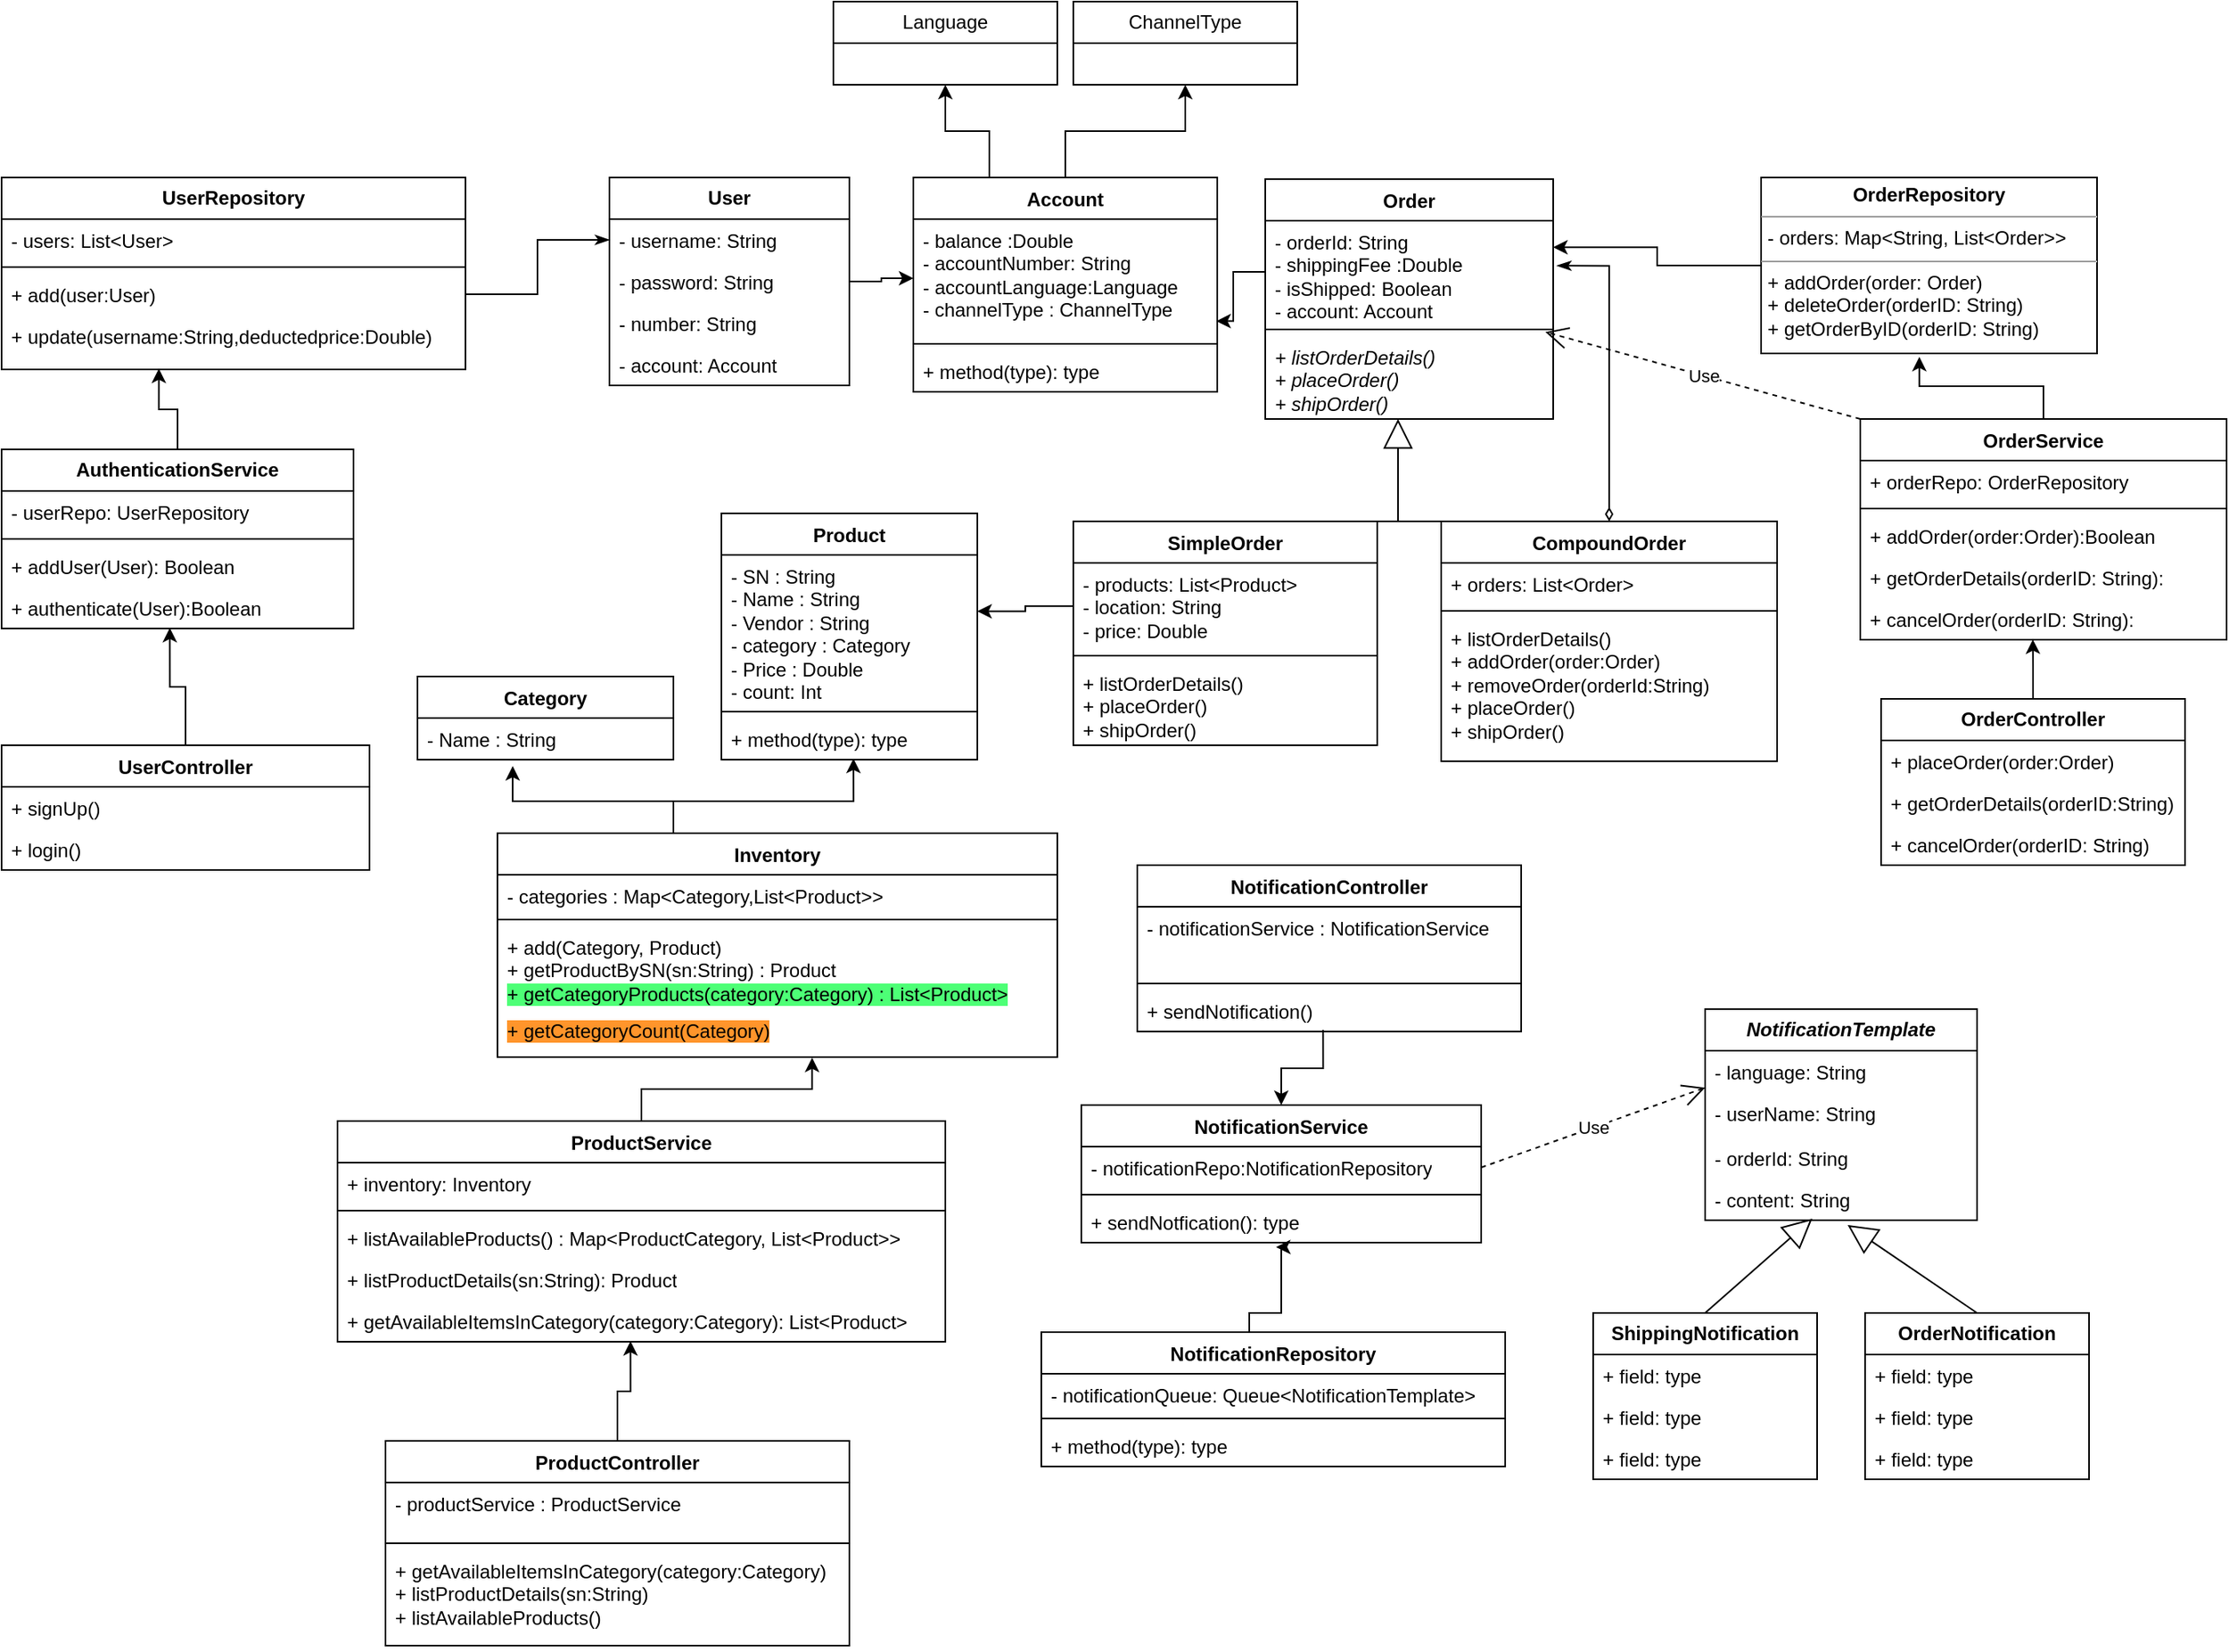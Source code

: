 <mxfile version="22.1.16" type="device">
  <diagram name="Page-1" id="ezWB19gvRVHxyUMwyJo4">
    <mxGraphModel dx="1556" dy="1724" grid="1" gridSize="10" guides="1" tooltips="1" connect="1" arrows="1" fold="1" page="1" pageScale="1" pageWidth="827" pageHeight="1169" background="none" math="0" shadow="0">
      <root>
        <mxCell id="0" />
        <mxCell id="1" parent="0" />
        <mxCell id="jAd_0k3JoRh1aV_-WotN-58" style="edgeStyle=orthogonalEdgeStyle;rounded=0;orthogonalLoop=1;jettySize=auto;html=1;entryX=0.372;entryY=1.154;entryDx=0;entryDy=0;entryPerimeter=0;" parent="1" source="sSTxeFwzz6aE_10y11AU-1" target="sSTxeFwzz6aE_10y11AU-6" edge="1">
          <mxGeometry relative="1" as="geometry">
            <mxPoint x="10" y="330" as="targetPoint" />
            <Array as="points">
              <mxPoint x="110" y="420" />
              <mxPoint x="10" y="420" />
            </Array>
          </mxGeometry>
        </mxCell>
        <mxCell id="sSTxeFwzz6aE_10y11AU-1" value="Inventory" style="swimlane;fontStyle=1;align=center;verticalAlign=top;childLayout=stackLayout;horizontal=1;startSize=26;horizontalStack=0;resizeParent=1;resizeParentMax=0;resizeLast=0;collapsible=1;marginBottom=0;whiteSpace=wrap;html=1;" parent="1" vertex="1">
          <mxGeometry y="440" width="350" height="140" as="geometry" />
        </mxCell>
        <mxCell id="sSTxeFwzz6aE_10y11AU-2" value="- categories : Map&amp;lt;Category,List&amp;lt;Product&amp;gt;&amp;gt;" style="text;strokeColor=none;fillColor=none;align=left;verticalAlign=top;spacingLeft=4;spacingRight=4;overflow=hidden;rotatable=0;points=[[0,0.5],[1,0.5]];portConstraint=eastwest;whiteSpace=wrap;html=1;" parent="sSTxeFwzz6aE_10y11AU-1" vertex="1">
          <mxGeometry y="26" width="350" height="24" as="geometry" />
        </mxCell>
        <mxCell id="sSTxeFwzz6aE_10y11AU-3" value="" style="line;strokeWidth=1;fillColor=none;align=left;verticalAlign=middle;spacingTop=-1;spacingLeft=3;spacingRight=3;rotatable=0;labelPosition=right;points=[];portConstraint=eastwest;strokeColor=inherit;" parent="sSTxeFwzz6aE_10y11AU-1" vertex="1">
          <mxGeometry y="50" width="350" height="8" as="geometry" />
        </mxCell>
        <mxCell id="XPgr3p0GNO_WvnNz8szD-36" value="+ add(Category, Product)&lt;br&gt;+ getProductBySN(sn:String) : Product&lt;br&gt;&lt;span style=&quot;background-color: rgb(77, 255, 118);&quot;&gt;+ getCategoryProducts(category:Category) : List&amp;lt;Product&amp;gt;&lt;/span&gt;" style="text;strokeColor=none;fillColor=none;align=left;verticalAlign=top;spacingLeft=4;spacingRight=4;overflow=hidden;rotatable=0;points=[[0,0.5],[1,0.5]];portConstraint=eastwest;whiteSpace=wrap;html=1;" parent="sSTxeFwzz6aE_10y11AU-1" vertex="1">
          <mxGeometry y="58" width="350" height="52" as="geometry" />
        </mxCell>
        <mxCell id="uDgZ4zNsF0MYCXIghiHv-1" value="&lt;span style=&quot;background-color: rgb(255, 149, 43);&quot;&gt;+ getCategoryCount(Category)&lt;/span&gt;" style="text;strokeColor=none;fillColor=none;align=left;verticalAlign=top;spacingLeft=4;spacingRight=4;overflow=hidden;rotatable=0;points=[[0,0.5],[1,0.5]];portConstraint=eastwest;whiteSpace=wrap;html=1;" parent="sSTxeFwzz6aE_10y11AU-1" vertex="1">
          <mxGeometry y="110" width="350" height="30" as="geometry" />
        </mxCell>
        <mxCell id="sSTxeFwzz6aE_10y11AU-9" value="Product" style="swimlane;fontStyle=1;align=center;verticalAlign=top;childLayout=stackLayout;horizontal=1;startSize=26;horizontalStack=0;resizeParent=1;resizeParentMax=0;resizeLast=0;collapsible=1;marginBottom=0;whiteSpace=wrap;html=1;" parent="1" vertex="1">
          <mxGeometry x="140" y="240" width="160" height="154" as="geometry" />
        </mxCell>
        <mxCell id="sSTxeFwzz6aE_10y11AU-10" value="- SN : String&lt;br&gt;- Name : String&lt;br&gt;- Vendor : String&lt;br&gt;- category : Category&lt;br&gt;- Price : Double&lt;br&gt;- count: Int" style="text;strokeColor=none;fillColor=none;align=left;verticalAlign=top;spacingLeft=4;spacingRight=4;overflow=hidden;rotatable=0;points=[[0,0.5],[1,0.5]];portConstraint=eastwest;whiteSpace=wrap;html=1;" parent="sSTxeFwzz6aE_10y11AU-9" vertex="1">
          <mxGeometry y="26" width="160" height="94" as="geometry" />
        </mxCell>
        <mxCell id="sSTxeFwzz6aE_10y11AU-11" value="" style="line;strokeWidth=1;fillColor=none;align=left;verticalAlign=middle;spacingTop=-1;spacingLeft=3;spacingRight=3;rotatable=0;labelPosition=right;points=[];portConstraint=eastwest;strokeColor=inherit;" parent="sSTxeFwzz6aE_10y11AU-9" vertex="1">
          <mxGeometry y="120" width="160" height="8" as="geometry" />
        </mxCell>
        <mxCell id="sSTxeFwzz6aE_10y11AU-12" value="+ method(type): type" style="text;strokeColor=none;fillColor=none;align=left;verticalAlign=top;spacingLeft=4;spacingRight=4;overflow=hidden;rotatable=0;points=[[0,0.5],[1,0.5]];portConstraint=eastwest;whiteSpace=wrap;html=1;" parent="sSTxeFwzz6aE_10y11AU-9" vertex="1">
          <mxGeometry y="128" width="160" height="26" as="geometry" />
        </mxCell>
        <mxCell id="jAd_0k3JoRh1aV_-WotN-1" value="&lt;b&gt;User&lt;/b&gt;" style="swimlane;fontStyle=0;childLayout=stackLayout;horizontal=1;startSize=26;fillColor=none;horizontalStack=0;resizeParent=1;resizeParentMax=0;resizeLast=0;collapsible=1;marginBottom=0;whiteSpace=wrap;html=1;" parent="1" vertex="1">
          <mxGeometry x="70" y="30" width="150" height="130" as="geometry" />
        </mxCell>
        <mxCell id="jAd_0k3JoRh1aV_-WotN-2" value="- username: String" style="text;strokeColor=none;fillColor=none;align=left;verticalAlign=top;spacingLeft=4;spacingRight=4;overflow=hidden;rotatable=0;points=[[0,0.5],[1,0.5]];portConstraint=eastwest;whiteSpace=wrap;html=1;" parent="jAd_0k3JoRh1aV_-WotN-1" vertex="1">
          <mxGeometry y="26" width="150" height="26" as="geometry" />
        </mxCell>
        <mxCell id="jAd_0k3JoRh1aV_-WotN-3" value="- password: String" style="text;strokeColor=none;fillColor=none;align=left;verticalAlign=top;spacingLeft=4;spacingRight=4;overflow=hidden;rotatable=0;points=[[0,0.5],[1,0.5]];portConstraint=eastwest;whiteSpace=wrap;html=1;" parent="jAd_0k3JoRh1aV_-WotN-1" vertex="1">
          <mxGeometry y="52" width="150" height="26" as="geometry" />
        </mxCell>
        <mxCell id="jAd_0k3JoRh1aV_-WotN-4" value="- number: String" style="text;strokeColor=none;fillColor=none;align=left;verticalAlign=top;spacingLeft=4;spacingRight=4;overflow=hidden;rotatable=0;points=[[0,0.5],[1,0.5]];portConstraint=eastwest;whiteSpace=wrap;html=1;" parent="jAd_0k3JoRh1aV_-WotN-1" vertex="1">
          <mxGeometry y="78" width="150" height="26" as="geometry" />
        </mxCell>
        <mxCell id="jAd_0k3JoRh1aV_-WotN-47" value="- account: Account" style="text;strokeColor=none;fillColor=none;align=left;verticalAlign=top;spacingLeft=4;spacingRight=4;overflow=hidden;rotatable=0;points=[[0,0.5],[1,0.5]];portConstraint=eastwest;whiteSpace=wrap;html=1;" parent="jAd_0k3JoRh1aV_-WotN-1" vertex="1">
          <mxGeometry y="104" width="150" height="26" as="geometry" />
        </mxCell>
        <mxCell id="H5YXKVOn2lbgcyIjDE7c-7" style="edgeStyle=orthogonalEdgeStyle;rounded=0;orthogonalLoop=1;jettySize=auto;html=1;exitX=0.5;exitY=0;exitDx=0;exitDy=0;entryX=0.5;entryY=1;entryDx=0;entryDy=0;" parent="1" source="jAd_0k3JoRh1aV_-WotN-6" target="H5YXKVOn2lbgcyIjDE7c-2" edge="1">
          <mxGeometry relative="1" as="geometry" />
        </mxCell>
        <mxCell id="H5YXKVOn2lbgcyIjDE7c-14" style="edgeStyle=orthogonalEdgeStyle;rounded=0;orthogonalLoop=1;jettySize=auto;html=1;exitX=0.25;exitY=0;exitDx=0;exitDy=0;entryX=0.5;entryY=1;entryDx=0;entryDy=0;" parent="1" source="jAd_0k3JoRh1aV_-WotN-6" target="H5YXKVOn2lbgcyIjDE7c-13" edge="1">
          <mxGeometry relative="1" as="geometry" />
        </mxCell>
        <mxCell id="jAd_0k3JoRh1aV_-WotN-6" value="Account" style="swimlane;fontStyle=1;align=center;verticalAlign=top;childLayout=stackLayout;horizontal=1;startSize=26;horizontalStack=0;resizeParent=1;resizeParentMax=0;resizeLast=0;collapsible=1;marginBottom=0;whiteSpace=wrap;html=1;" parent="1" vertex="1">
          <mxGeometry x="260" y="30" width="190" height="134" as="geometry" />
        </mxCell>
        <mxCell id="jAd_0k3JoRh1aV_-WotN-7" value="- balance :Double&lt;br&gt;- accountNumber: String&lt;br&gt;- accountLanguage:Language&lt;br&gt;- channelType : ChannelType" style="text;strokeColor=none;fillColor=none;align=left;verticalAlign=top;spacingLeft=4;spacingRight=4;overflow=hidden;rotatable=0;points=[[0,0.5],[1,0.5]];portConstraint=eastwest;whiteSpace=wrap;html=1;" parent="jAd_0k3JoRh1aV_-WotN-6" vertex="1">
          <mxGeometry y="26" width="190" height="74" as="geometry" />
        </mxCell>
        <mxCell id="jAd_0k3JoRh1aV_-WotN-8" value="" style="line;strokeWidth=1;fillColor=none;align=left;verticalAlign=middle;spacingTop=-1;spacingLeft=3;spacingRight=3;rotatable=0;labelPosition=right;points=[];portConstraint=eastwest;strokeColor=inherit;" parent="jAd_0k3JoRh1aV_-WotN-6" vertex="1">
          <mxGeometry y="100" width="190" height="8" as="geometry" />
        </mxCell>
        <mxCell id="jAd_0k3JoRh1aV_-WotN-9" value="+ method(type): type" style="text;strokeColor=none;fillColor=none;align=left;verticalAlign=top;spacingLeft=4;spacingRight=4;overflow=hidden;rotatable=0;points=[[0,0.5],[1,0.5]];portConstraint=eastwest;whiteSpace=wrap;html=1;" parent="jAd_0k3JoRh1aV_-WotN-6" vertex="1">
          <mxGeometry y="108" width="190" height="26" as="geometry" />
        </mxCell>
        <mxCell id="jAd_0k3JoRh1aV_-WotN-15" value="Order" style="swimlane;fontStyle=1;align=center;verticalAlign=top;childLayout=stackLayout;horizontal=1;startSize=26;horizontalStack=0;resizeParent=1;resizeParentMax=0;resizeLast=0;collapsible=1;marginBottom=0;whiteSpace=wrap;html=1;" parent="1" vertex="1">
          <mxGeometry x="480" y="31" width="180" height="150" as="geometry" />
        </mxCell>
        <mxCell id="jAd_0k3JoRh1aV_-WotN-16" value="- orderId: String&lt;br&gt;- shippingFee :Double&lt;br&gt;- isShipped: Boolean&lt;br&gt;- account: Account" style="text;strokeColor=none;fillColor=none;align=left;verticalAlign=top;spacingLeft=4;spacingRight=4;overflow=hidden;rotatable=0;points=[[0,0.5],[1,0.5]];portConstraint=eastwest;whiteSpace=wrap;html=1;" parent="jAd_0k3JoRh1aV_-WotN-15" vertex="1">
          <mxGeometry y="26" width="180" height="64" as="geometry" />
        </mxCell>
        <mxCell id="jAd_0k3JoRh1aV_-WotN-17" value="" style="line;strokeWidth=1;fillColor=none;align=left;verticalAlign=middle;spacingTop=-1;spacingLeft=3;spacingRight=3;rotatable=0;labelPosition=right;points=[];portConstraint=eastwest;strokeColor=inherit;" parent="jAd_0k3JoRh1aV_-WotN-15" vertex="1">
          <mxGeometry y="90" width="180" height="8" as="geometry" />
        </mxCell>
        <mxCell id="jAd_0k3JoRh1aV_-WotN-18" value="&lt;i&gt;+ listOrderDetails()&lt;br&gt;+ placeOrder()&lt;br&gt;+ shipOrder()&lt;br&gt;&lt;br&gt;&lt;/i&gt;" style="text;strokeColor=none;fillColor=none;align=left;verticalAlign=top;spacingLeft=4;spacingRight=4;overflow=hidden;rotatable=0;points=[[0,0.5],[1,0.5]];portConstraint=eastwest;whiteSpace=wrap;html=1;" parent="jAd_0k3JoRh1aV_-WotN-15" vertex="1">
          <mxGeometry y="98" width="180" height="52" as="geometry" />
        </mxCell>
        <mxCell id="jAd_0k3JoRh1aV_-WotN-37" style="edgeStyle=orthogonalEdgeStyle;rounded=0;orthogonalLoop=1;jettySize=auto;html=1;endArrow=none;endFill=0;" parent="1" source="jAd_0k3JoRh1aV_-WotN-23" edge="1">
          <mxGeometry relative="1" as="geometry">
            <mxPoint x="560" y="245" as="targetPoint" />
            <Array as="points">
              <mxPoint x="650" y="245" />
              <mxPoint x="650" y="245" />
            </Array>
          </mxGeometry>
        </mxCell>
        <mxCell id="jAd_0k3JoRh1aV_-WotN-23" value="CompoundOrder" style="swimlane;fontStyle=1;align=center;verticalAlign=top;childLayout=stackLayout;horizontal=1;startSize=26;horizontalStack=0;resizeParent=1;resizeParentMax=0;resizeLast=0;collapsible=1;marginBottom=0;whiteSpace=wrap;html=1;" parent="1" vertex="1">
          <mxGeometry x="590" y="245" width="210" height="150" as="geometry" />
        </mxCell>
        <mxCell id="jAd_0k3JoRh1aV_-WotN-24" value="+ orders: List&amp;lt;Order&amp;gt;" style="text;strokeColor=none;fillColor=none;align=left;verticalAlign=top;spacingLeft=4;spacingRight=4;overflow=hidden;rotatable=0;points=[[0,0.5],[1,0.5]];portConstraint=eastwest;whiteSpace=wrap;html=1;" parent="jAd_0k3JoRh1aV_-WotN-23" vertex="1">
          <mxGeometry y="26" width="210" height="26" as="geometry" />
        </mxCell>
        <mxCell id="jAd_0k3JoRh1aV_-WotN-25" value="" style="line;strokeWidth=1;fillColor=none;align=left;verticalAlign=middle;spacingTop=-1;spacingLeft=3;spacingRight=3;rotatable=0;labelPosition=right;points=[];portConstraint=eastwest;strokeColor=inherit;" parent="jAd_0k3JoRh1aV_-WotN-23" vertex="1">
          <mxGeometry y="52" width="210" height="8" as="geometry" />
        </mxCell>
        <mxCell id="jAd_0k3JoRh1aV_-WotN-26" value="+ listOrderDetails()&lt;br&gt;+ addOrder(order:Order)&lt;br&gt;+ removeOrder(orderId:String)&lt;br style=&quot;border-color: var(--border-color);&quot;&gt;+ placeOrder()&lt;br style=&quot;border-color: var(--border-color);&quot;&gt;+ shipOrder()" style="text;strokeColor=none;fillColor=none;align=left;verticalAlign=top;spacingLeft=4;spacingRight=4;overflow=hidden;rotatable=0;points=[[0,0.5],[1,0.5]];portConstraint=eastwest;whiteSpace=wrap;html=1;" parent="jAd_0k3JoRh1aV_-WotN-23" vertex="1">
          <mxGeometry y="60" width="210" height="90" as="geometry" />
        </mxCell>
        <mxCell id="jAd_0k3JoRh1aV_-WotN-31" value="" style="endArrow=block;endSize=16;endFill=0;html=1;rounded=0;exitX=0.5;exitY=0;exitDx=0;exitDy=0;" parent="1" source="jAd_0k3JoRh1aV_-WotN-39" edge="1">
          <mxGeometry x="0.54" y="-5" width="160" relative="1" as="geometry">
            <mxPoint x="442.64" y="325.6" as="sourcePoint" />
            <mxPoint x="563" y="181" as="targetPoint" />
            <Array as="points">
              <mxPoint x="563" y="245" />
            </Array>
            <mxPoint as="offset" />
          </mxGeometry>
        </mxCell>
        <mxCell id="jAd_0k3JoRh1aV_-WotN-38" style="edgeStyle=orthogonalEdgeStyle;rounded=0;orthogonalLoop=1;jettySize=auto;html=1;entryX=1.013;entryY=0.44;entryDx=0;entryDy=0;entryPerimeter=0;startArrow=diamondThin;startFill=0;targetPerimeterSpacing=5;endArrow=classicThin;endFill=1;" parent="1" source="jAd_0k3JoRh1aV_-WotN-23" target="jAd_0k3JoRh1aV_-WotN-16" edge="1">
          <mxGeometry relative="1" as="geometry" />
        </mxCell>
        <mxCell id="jAd_0k3JoRh1aV_-WotN-39" value="SimpleOrder" style="swimlane;fontStyle=1;align=center;verticalAlign=top;childLayout=stackLayout;horizontal=1;startSize=26;horizontalStack=0;resizeParent=1;resizeParentMax=0;resizeLast=0;collapsible=1;marginBottom=0;whiteSpace=wrap;html=1;" parent="1" vertex="1">
          <mxGeometry x="360" y="245" width="190" height="140" as="geometry" />
        </mxCell>
        <mxCell id="jAd_0k3JoRh1aV_-WotN-40" value="- products: List&amp;lt;Product&amp;gt;&lt;br&gt;- location: String&lt;br&gt;- price: Double" style="text;strokeColor=none;fillColor=none;align=left;verticalAlign=top;spacingLeft=4;spacingRight=4;overflow=hidden;rotatable=0;points=[[0,0.5],[1,0.5]];portConstraint=eastwest;whiteSpace=wrap;html=1;" parent="jAd_0k3JoRh1aV_-WotN-39" vertex="1">
          <mxGeometry y="26" width="190" height="54" as="geometry" />
        </mxCell>
        <mxCell id="jAd_0k3JoRh1aV_-WotN-41" value="" style="line;strokeWidth=1;fillColor=none;align=left;verticalAlign=middle;spacingTop=-1;spacingLeft=3;spacingRight=3;rotatable=0;labelPosition=right;points=[];portConstraint=eastwest;strokeColor=inherit;" parent="jAd_0k3JoRh1aV_-WotN-39" vertex="1">
          <mxGeometry y="80" width="190" height="8" as="geometry" />
        </mxCell>
        <mxCell id="jAd_0k3JoRh1aV_-WotN-42" value="&lt;span style=&quot;border-color: var(--border-color);&quot;&gt;+ listOrderDetails()&lt;br&gt;&lt;span style=&quot;border-color: var(--border-color);&quot;&gt;+ placeOrder()&lt;br style=&quot;border-color: var(--border-color);&quot;&gt;+ shipOrder()&lt;/span&gt;&lt;br&gt;&lt;/span&gt;" style="text;strokeColor=none;fillColor=none;align=left;verticalAlign=top;spacingLeft=4;spacingRight=4;overflow=hidden;rotatable=0;points=[[0,0.5],[1,0.5]];portConstraint=eastwest;whiteSpace=wrap;html=1;" parent="jAd_0k3JoRh1aV_-WotN-39" vertex="1">
          <mxGeometry y="88" width="190" height="52" as="geometry" />
        </mxCell>
        <mxCell id="jAd_0k3JoRh1aV_-WotN-44" value="&lt;p style=&quot;margin:0px;margin-top:4px;text-align:center;&quot;&gt;&lt;b&gt;OrderRepository&lt;/b&gt;&lt;/p&gt;&lt;hr size=&quot;1&quot;&gt;&lt;p style=&quot;margin:0px;margin-left:4px;&quot;&gt;- orders: Map&amp;lt;String, List&amp;lt;Order&amp;gt;&amp;gt;&lt;/p&gt;&lt;hr size=&quot;1&quot;&gt;&lt;p style=&quot;margin:0px;margin-left:4px;&quot;&gt;+ addOrder(order: Order)&lt;/p&gt;&lt;p style=&quot;margin:0px;margin-left:4px;&quot;&gt;+ deleteOrder(orderID: String)&lt;/p&gt;&lt;p style=&quot;margin:0px;margin-left:4px;&quot;&gt;+ getOrderByID(orderID: String)&lt;/p&gt;" style="verticalAlign=top;align=left;overflow=fill;fontSize=12;fontFamily=Helvetica;html=1;whiteSpace=wrap;" parent="1" vertex="1">
          <mxGeometry x="790" y="30" width="210" height="110" as="geometry" />
        </mxCell>
        <mxCell id="jAd_0k3JoRh1aV_-WotN-48" style="edgeStyle=orthogonalEdgeStyle;rounded=0;orthogonalLoop=1;jettySize=auto;html=1;entryX=0.997;entryY=0.862;entryDx=0;entryDy=0;entryPerimeter=0;" parent="1" source="jAd_0k3JoRh1aV_-WotN-16" target="jAd_0k3JoRh1aV_-WotN-7" edge="1">
          <mxGeometry relative="1" as="geometry" />
        </mxCell>
        <mxCell id="jAd_0k3JoRh1aV_-WotN-49" style="edgeStyle=orthogonalEdgeStyle;rounded=0;orthogonalLoop=1;jettySize=auto;html=1;entryX=1;entryY=0.259;entryDx=0;entryDy=0;entryPerimeter=0;" parent="1" source="jAd_0k3JoRh1aV_-WotN-44" target="jAd_0k3JoRh1aV_-WotN-16" edge="1">
          <mxGeometry relative="1" as="geometry" />
        </mxCell>
        <mxCell id="sSTxeFwzz6aE_10y11AU-5" value="Category" style="swimlane;fontStyle=1;align=center;verticalAlign=top;childLayout=stackLayout;horizontal=1;startSize=26;horizontalStack=0;resizeParent=1;resizeParentMax=0;resizeLast=0;collapsible=1;marginBottom=0;whiteSpace=wrap;html=1;" parent="1" vertex="1">
          <mxGeometry x="-50" y="342" width="160" height="52" as="geometry" />
        </mxCell>
        <mxCell id="sSTxeFwzz6aE_10y11AU-6" value="- Name : String" style="text;strokeColor=none;fillColor=none;align=left;verticalAlign=top;spacingLeft=4;spacingRight=4;overflow=hidden;rotatable=0;points=[[0,0.5],[1,0.5]];portConstraint=eastwest;whiteSpace=wrap;html=1;" parent="sSTxeFwzz6aE_10y11AU-5" vertex="1">
          <mxGeometry y="26" width="160" height="26" as="geometry" />
        </mxCell>
        <mxCell id="jAd_0k3JoRh1aV_-WotN-50" style="edgeStyle=orthogonalEdgeStyle;rounded=0;orthogonalLoop=1;jettySize=auto;html=1;entryX=1;entryY=0.375;entryDx=0;entryDy=0;entryPerimeter=0;" parent="1" source="jAd_0k3JoRh1aV_-WotN-40" target="sSTxeFwzz6aE_10y11AU-10" edge="1">
          <mxGeometry relative="1" as="geometry" />
        </mxCell>
        <mxCell id="jAd_0k3JoRh1aV_-WotN-57" style="edgeStyle=orthogonalEdgeStyle;rounded=0;orthogonalLoop=1;jettySize=auto;html=1;entryX=0.516;entryY=0.977;entryDx=0;entryDy=0;entryPerimeter=0;" parent="1" source="sSTxeFwzz6aE_10y11AU-1" target="sSTxeFwzz6aE_10y11AU-12" edge="1">
          <mxGeometry relative="1" as="geometry">
            <Array as="points">
              <mxPoint x="110" y="420" />
              <mxPoint x="223" y="420" />
            </Array>
          </mxGeometry>
        </mxCell>
        <mxCell id="jAd_0k3JoRh1aV_-WotN-73" style="edgeStyle=orthogonalEdgeStyle;rounded=0;orthogonalLoop=1;jettySize=auto;html=1;entryX=0.478;entryY=0.985;entryDx=0;entryDy=0;entryPerimeter=0;" parent="1" source="jAd_0k3JoRh1aV_-WotN-59" target="jAd_0k3JoRh1aV_-WotN-71" edge="1">
          <mxGeometry relative="1" as="geometry">
            <Array as="points" />
            <mxPoint x="-515" y="158" as="targetPoint" />
          </mxGeometry>
        </mxCell>
        <mxCell id="jAd_0k3JoRh1aV_-WotN-59" value="UserController" style="swimlane;fontStyle=1;align=center;verticalAlign=top;childLayout=stackLayout;horizontal=1;startSize=26;horizontalStack=0;resizeParent=1;resizeParentMax=0;resizeLast=0;collapsible=1;marginBottom=0;whiteSpace=wrap;html=1;" parent="1" vertex="1">
          <mxGeometry x="-310" y="385" width="230" height="78" as="geometry" />
        </mxCell>
        <mxCell id="jAd_0k3JoRh1aV_-WotN-62" value="+ signUp()" style="text;strokeColor=none;fillColor=none;align=left;verticalAlign=top;spacingLeft=4;spacingRight=4;overflow=hidden;rotatable=0;points=[[0,0.5],[1,0.5]];portConstraint=eastwest;whiteSpace=wrap;html=1;" parent="jAd_0k3JoRh1aV_-WotN-59" vertex="1">
          <mxGeometry y="26" width="230" height="26" as="geometry" />
        </mxCell>
        <mxCell id="jAd_0k3JoRh1aV_-WotN-79" value="+ login()" style="text;strokeColor=none;fillColor=none;align=left;verticalAlign=top;spacingLeft=4;spacingRight=4;overflow=hidden;rotatable=0;points=[[0,0.5],[1,0.5]];portConstraint=eastwest;whiteSpace=wrap;html=1;" parent="jAd_0k3JoRh1aV_-WotN-59" vertex="1">
          <mxGeometry y="52" width="230" height="26" as="geometry" />
        </mxCell>
        <mxCell id="jAd_0k3JoRh1aV_-WotN-64" value="&lt;b&gt;UserRepository&lt;/b&gt;" style="swimlane;fontStyle=0;childLayout=stackLayout;horizontal=1;startSize=26;fillColor=none;horizontalStack=0;resizeParent=1;resizeParentMax=0;resizeLast=0;collapsible=1;marginBottom=0;whiteSpace=wrap;html=1;" parent="1" vertex="1">
          <mxGeometry x="-310" y="30" width="290" height="120" as="geometry" />
        </mxCell>
        <mxCell id="jAd_0k3JoRh1aV_-WotN-86" value="- users: List&amp;lt;User&amp;gt;" style="text;strokeColor=none;fillColor=none;align=left;verticalAlign=top;spacingLeft=4;spacingRight=4;overflow=hidden;rotatable=0;points=[[0,0.5],[1,0.5]];portConstraint=eastwest;whiteSpace=wrap;html=1;" parent="jAd_0k3JoRh1aV_-WotN-64" vertex="1">
          <mxGeometry y="26" width="290" height="26" as="geometry" />
        </mxCell>
        <mxCell id="jAd_0k3JoRh1aV_-WotN-87" value="" style="line;strokeWidth=1;fillColor=none;align=left;verticalAlign=middle;spacingTop=-1;spacingLeft=3;spacingRight=3;rotatable=0;labelPosition=right;points=[];portConstraint=eastwest;strokeColor=inherit;" parent="jAd_0k3JoRh1aV_-WotN-64" vertex="1">
          <mxGeometry y="52" width="290" height="8" as="geometry" />
        </mxCell>
        <mxCell id="jAd_0k3JoRh1aV_-WotN-65" value="+ add(user:User)" style="text;strokeColor=none;fillColor=none;align=left;verticalAlign=top;spacingLeft=4;spacingRight=4;overflow=hidden;rotatable=0;points=[[0,0.5],[1,0.5]];portConstraint=eastwest;whiteSpace=wrap;html=1;" parent="jAd_0k3JoRh1aV_-WotN-64" vertex="1">
          <mxGeometry y="60" width="290" height="26" as="geometry" />
        </mxCell>
        <mxCell id="uDgZ4zNsF0MYCXIghiHv-18" value="+ update(username:String,deductedprice:Double)" style="text;strokeColor=none;fillColor=none;align=left;verticalAlign=top;spacingLeft=4;spacingRight=4;overflow=hidden;rotatable=0;points=[[0,0.5],[1,0.5]];portConstraint=eastwest;whiteSpace=wrap;html=1;" parent="jAd_0k3JoRh1aV_-WotN-64" vertex="1">
          <mxGeometry y="86" width="290" height="34" as="geometry" />
        </mxCell>
        <mxCell id="jAd_0k3JoRh1aV_-WotN-69" value="&lt;b&gt;AuthenticationService&lt;/b&gt;" style="swimlane;fontStyle=0;childLayout=stackLayout;horizontal=1;startSize=26;fillColor=none;horizontalStack=0;resizeParent=1;resizeParentMax=0;resizeLast=0;collapsible=1;marginBottom=0;whiteSpace=wrap;html=1;" parent="1" vertex="1">
          <mxGeometry x="-310" y="200" width="220" height="112" as="geometry" />
        </mxCell>
        <mxCell id="jAd_0k3JoRh1aV_-WotN-78" value="- userRepo: UserRepository" style="text;strokeColor=none;fillColor=none;align=left;verticalAlign=top;spacingLeft=4;spacingRight=4;overflow=hidden;rotatable=0;points=[[0,0.5],[1,0.5]];portConstraint=eastwest;whiteSpace=wrap;html=1;" parent="jAd_0k3JoRh1aV_-WotN-69" vertex="1">
          <mxGeometry y="26" width="220" height="26" as="geometry" />
        </mxCell>
        <mxCell id="jAd_0k3JoRh1aV_-WotN-76" value="" style="line;strokeWidth=1;fillColor=none;align=left;verticalAlign=middle;spacingTop=-1;spacingLeft=3;spacingRight=3;rotatable=0;labelPosition=right;points=[];portConstraint=eastwest;strokeColor=inherit;" parent="jAd_0k3JoRh1aV_-WotN-69" vertex="1">
          <mxGeometry y="52" width="220" height="8" as="geometry" />
        </mxCell>
        <mxCell id="jAd_0k3JoRh1aV_-WotN-70" value="+ addUser(User): Boolean" style="text;strokeColor=none;fillColor=none;align=left;verticalAlign=top;spacingLeft=4;spacingRight=4;overflow=hidden;rotatable=0;points=[[0,0.5],[1,0.5]];portConstraint=eastwest;whiteSpace=wrap;html=1;" parent="jAd_0k3JoRh1aV_-WotN-69" vertex="1">
          <mxGeometry y="60" width="220" height="26" as="geometry" />
        </mxCell>
        <mxCell id="jAd_0k3JoRh1aV_-WotN-71" value="+ authenticate(User):Boolean" style="text;strokeColor=none;fillColor=none;align=left;verticalAlign=top;spacingLeft=4;spacingRight=4;overflow=hidden;rotatable=0;points=[[0,0.5],[1,0.5]];portConstraint=eastwest;whiteSpace=wrap;html=1;" parent="jAd_0k3JoRh1aV_-WotN-69" vertex="1">
          <mxGeometry y="86" width="220" height="26" as="geometry" />
        </mxCell>
        <mxCell id="jAd_0k3JoRh1aV_-WotN-75" style="edgeStyle=orthogonalEdgeStyle;rounded=0;orthogonalLoop=1;jettySize=auto;html=1;entryX=0.339;entryY=0.985;entryDx=0;entryDy=0;entryPerimeter=0;" parent="1" source="jAd_0k3JoRh1aV_-WotN-69" target="uDgZ4zNsF0MYCXIghiHv-18" edge="1">
          <mxGeometry relative="1" as="geometry">
            <mxPoint x="-363.12" y="87.852" as="targetPoint" />
          </mxGeometry>
        </mxCell>
        <mxCell id="jAd_0k3JoRh1aV_-WotN-80" style="edgeStyle=orthogonalEdgeStyle;rounded=0;orthogonalLoop=1;jettySize=auto;html=1;entryX=0;entryY=0.5;entryDx=0;entryDy=0;endArrow=classicThin;endFill=1;" parent="1" source="jAd_0k3JoRh1aV_-WotN-65" target="jAd_0k3JoRh1aV_-WotN-2" edge="1">
          <mxGeometry relative="1" as="geometry" />
        </mxCell>
        <mxCell id="jAd_0k3JoRh1aV_-WotN-82" value="&lt;b&gt;OrderController&lt;/b&gt;" style="swimlane;fontStyle=0;childLayout=stackLayout;horizontal=1;startSize=26;fillColor=none;horizontalStack=0;resizeParent=1;resizeParentMax=0;resizeLast=0;collapsible=1;marginBottom=0;whiteSpace=wrap;html=1;" parent="1" vertex="1">
          <mxGeometry x="865" y="356" width="190" height="104" as="geometry" />
        </mxCell>
        <mxCell id="jAd_0k3JoRh1aV_-WotN-83" value="+ placeOrder(order:Order)" style="text;strokeColor=none;fillColor=none;align=left;verticalAlign=top;spacingLeft=4;spacingRight=4;overflow=hidden;rotatable=0;points=[[0,0.5],[1,0.5]];portConstraint=eastwest;whiteSpace=wrap;html=1;" parent="jAd_0k3JoRh1aV_-WotN-82" vertex="1">
          <mxGeometry y="26" width="190" height="26" as="geometry" />
        </mxCell>
        <mxCell id="jAd_0k3JoRh1aV_-WotN-84" value="+ getOrderDetails(orderID:String)" style="text;strokeColor=none;fillColor=none;align=left;verticalAlign=top;spacingLeft=4;spacingRight=4;overflow=hidden;rotatable=0;points=[[0,0.5],[1,0.5]];portConstraint=eastwest;whiteSpace=wrap;html=1;" parent="jAd_0k3JoRh1aV_-WotN-82" vertex="1">
          <mxGeometry y="52" width="190" height="26" as="geometry" />
        </mxCell>
        <mxCell id="jAd_0k3JoRh1aV_-WotN-85" value="+ cancelOrder(orderID: String)" style="text;strokeColor=none;fillColor=none;align=left;verticalAlign=top;spacingLeft=4;spacingRight=4;overflow=hidden;rotatable=0;points=[[0,0.5],[1,0.5]];portConstraint=eastwest;whiteSpace=wrap;html=1;" parent="jAd_0k3JoRh1aV_-WotN-82" vertex="1">
          <mxGeometry y="78" width="190" height="26" as="geometry" />
        </mxCell>
        <mxCell id="jAd_0k3JoRh1aV_-WotN-88" value="OrderService" style="swimlane;fontStyle=1;align=center;verticalAlign=top;childLayout=stackLayout;horizontal=1;startSize=26;horizontalStack=0;resizeParent=1;resizeParentMax=0;resizeLast=0;collapsible=1;marginBottom=0;whiteSpace=wrap;html=1;" parent="1" vertex="1">
          <mxGeometry x="852" y="181" width="229" height="138" as="geometry" />
        </mxCell>
        <mxCell id="jAd_0k3JoRh1aV_-WotN-89" value="+ orderRepo: OrderRepository" style="text;strokeColor=none;fillColor=none;align=left;verticalAlign=top;spacingLeft=4;spacingRight=4;overflow=hidden;rotatable=0;points=[[0,0.5],[1,0.5]];portConstraint=eastwest;whiteSpace=wrap;html=1;" parent="jAd_0k3JoRh1aV_-WotN-88" vertex="1">
          <mxGeometry y="26" width="229" height="26" as="geometry" />
        </mxCell>
        <mxCell id="jAd_0k3JoRh1aV_-WotN-90" value="" style="line;strokeWidth=1;fillColor=none;align=left;verticalAlign=middle;spacingTop=-1;spacingLeft=3;spacingRight=3;rotatable=0;labelPosition=right;points=[];portConstraint=eastwest;strokeColor=inherit;" parent="jAd_0k3JoRh1aV_-WotN-88" vertex="1">
          <mxGeometry y="52" width="229" height="8" as="geometry" />
        </mxCell>
        <mxCell id="jAd_0k3JoRh1aV_-WotN-92" value="+ addOrder(order:Order):Boolean" style="text;strokeColor=none;fillColor=none;align=left;verticalAlign=top;spacingLeft=4;spacingRight=4;overflow=hidden;rotatable=0;points=[[0,0.5],[1,0.5]];portConstraint=eastwest;whiteSpace=wrap;html=1;" parent="jAd_0k3JoRh1aV_-WotN-88" vertex="1">
          <mxGeometry y="60" width="229" height="26" as="geometry" />
        </mxCell>
        <mxCell id="jAd_0k3JoRh1aV_-WotN-91" value="+ getOrderDetails(orderID: String):" style="text;strokeColor=none;fillColor=none;align=left;verticalAlign=top;spacingLeft=4;spacingRight=4;overflow=hidden;rotatable=0;points=[[0,0.5],[1,0.5]];portConstraint=eastwest;whiteSpace=wrap;html=1;" parent="jAd_0k3JoRh1aV_-WotN-88" vertex="1">
          <mxGeometry y="86" width="229" height="26" as="geometry" />
        </mxCell>
        <mxCell id="jAd_0k3JoRh1aV_-WotN-93" value="+ cancelOrder(orderID: String):" style="text;strokeColor=none;fillColor=none;align=left;verticalAlign=top;spacingLeft=4;spacingRight=4;overflow=hidden;rotatable=0;points=[[0,0.5],[1,0.5]];portConstraint=eastwest;whiteSpace=wrap;html=1;" parent="jAd_0k3JoRh1aV_-WotN-88" vertex="1">
          <mxGeometry y="112" width="229" height="26" as="geometry" />
        </mxCell>
        <mxCell id="jAd_0k3JoRh1aV_-WotN-94" style="edgeStyle=orthogonalEdgeStyle;rounded=0;orthogonalLoop=1;jettySize=auto;html=1;entryX=0.471;entryY=1.019;entryDx=0;entryDy=0;entryPerimeter=0;" parent="1" source="jAd_0k3JoRh1aV_-WotN-88" target="jAd_0k3JoRh1aV_-WotN-44" edge="1">
          <mxGeometry relative="1" as="geometry" />
        </mxCell>
        <mxCell id="jAd_0k3JoRh1aV_-WotN-95" style="edgeStyle=orthogonalEdgeStyle;rounded=0;orthogonalLoop=1;jettySize=auto;html=1;entryX=0.471;entryY=0.993;entryDx=0;entryDy=0;entryPerimeter=0;" parent="1" source="jAd_0k3JoRh1aV_-WotN-82" target="jAd_0k3JoRh1aV_-WotN-93" edge="1">
          <mxGeometry relative="1" as="geometry" />
        </mxCell>
        <mxCell id="uDgZ4zNsF0MYCXIghiHv-2" value="ProductService" style="swimlane;fontStyle=1;align=center;verticalAlign=top;childLayout=stackLayout;horizontal=1;startSize=26;horizontalStack=0;resizeParent=1;resizeParentMax=0;resizeLast=0;collapsible=1;marginBottom=0;whiteSpace=wrap;html=1;" parent="1" vertex="1">
          <mxGeometry x="-100" y="620" width="380" height="138" as="geometry" />
        </mxCell>
        <mxCell id="uDgZ4zNsF0MYCXIghiHv-3" value="+ inventory: Inventory" style="text;strokeColor=none;fillColor=none;align=left;verticalAlign=top;spacingLeft=4;spacingRight=4;overflow=hidden;rotatable=0;points=[[0,0.5],[1,0.5]];portConstraint=eastwest;whiteSpace=wrap;html=1;" parent="uDgZ4zNsF0MYCXIghiHv-2" vertex="1">
          <mxGeometry y="26" width="380" height="26" as="geometry" />
        </mxCell>
        <mxCell id="uDgZ4zNsF0MYCXIghiHv-4" value="" style="line;strokeWidth=1;fillColor=none;align=left;verticalAlign=middle;spacingTop=-1;spacingLeft=3;spacingRight=3;rotatable=0;labelPosition=right;points=[];portConstraint=eastwest;strokeColor=inherit;" parent="uDgZ4zNsF0MYCXIghiHv-2" vertex="1">
          <mxGeometry y="52" width="380" height="8" as="geometry" />
        </mxCell>
        <mxCell id="uDgZ4zNsF0MYCXIghiHv-5" value="+ listAvailableProducts() :&amp;nbsp;Map&amp;lt;ProductCategory, List&amp;lt;Product&amp;gt;&amp;gt;" style="text;strokeColor=none;fillColor=none;align=left;verticalAlign=top;spacingLeft=4;spacingRight=4;overflow=hidden;rotatable=0;points=[[0,0.5],[1,0.5]];portConstraint=eastwest;whiteSpace=wrap;html=1;" parent="uDgZ4zNsF0MYCXIghiHv-2" vertex="1">
          <mxGeometry y="60" width="380" height="26" as="geometry" />
        </mxCell>
        <mxCell id="uDgZ4zNsF0MYCXIghiHv-8" value="+ listProductDetails(sn:String): Product" style="text;strokeColor=none;fillColor=none;align=left;verticalAlign=top;spacingLeft=4;spacingRight=4;overflow=hidden;rotatable=0;points=[[0,0.5],[1,0.5]];portConstraint=eastwest;whiteSpace=wrap;html=1;" parent="uDgZ4zNsF0MYCXIghiHv-2" vertex="1">
          <mxGeometry y="86" width="380" height="26" as="geometry" />
        </mxCell>
        <mxCell id="uDgZ4zNsF0MYCXIghiHv-6" value="+&amp;nbsp;getAvailableItemsInCategory&lt;span style=&quot;background-color: initial;&quot;&gt;(category:Category): List&amp;lt;Product&amp;gt;&lt;/span&gt;" style="text;strokeColor=none;fillColor=none;align=left;verticalAlign=top;spacingLeft=4;spacingRight=4;overflow=hidden;rotatable=0;points=[[0,0.5],[1,0.5]];portConstraint=eastwest;whiteSpace=wrap;html=1;" parent="uDgZ4zNsF0MYCXIghiHv-2" vertex="1">
          <mxGeometry y="112" width="380" height="26" as="geometry" />
        </mxCell>
        <mxCell id="uDgZ4zNsF0MYCXIghiHv-17" style="edgeStyle=orthogonalEdgeStyle;rounded=0;orthogonalLoop=1;jettySize=auto;html=1;entryX=0.562;entryY=1.011;entryDx=0;entryDy=0;entryPerimeter=0;exitX=0.5;exitY=0;exitDx=0;exitDy=0;" parent="1" source="uDgZ4zNsF0MYCXIghiHv-2" target="uDgZ4zNsF0MYCXIghiHv-1" edge="1">
          <mxGeometry relative="1" as="geometry" />
        </mxCell>
        <mxCell id="uDgZ4zNsF0MYCXIghiHv-35" style="edgeStyle=orthogonalEdgeStyle;rounded=0;orthogonalLoop=1;jettySize=auto;html=1;entryX=0;entryY=0.5;entryDx=0;entryDy=0;" parent="1" source="jAd_0k3JoRh1aV_-WotN-3" target="jAd_0k3JoRh1aV_-WotN-7" edge="1">
          <mxGeometry relative="1" as="geometry" />
        </mxCell>
        <mxCell id="XPgr3p0GNO_WvnNz8szD-5" value="NotificationController" style="swimlane;fontStyle=1;align=center;verticalAlign=top;childLayout=stackLayout;horizontal=1;startSize=26;horizontalStack=0;resizeParent=1;resizeParentMax=0;resizeLast=0;collapsible=1;marginBottom=0;whiteSpace=wrap;html=1;" parent="1" vertex="1">
          <mxGeometry x="400" y="460" width="240" height="104" as="geometry" />
        </mxCell>
        <mxCell id="XPgr3p0GNO_WvnNz8szD-6" value="- notificationService :&amp;nbsp;NotificationService" style="text;strokeColor=none;fillColor=none;align=left;verticalAlign=top;spacingLeft=4;spacingRight=4;overflow=hidden;rotatable=0;points=[[0,0.5],[1,0.5]];portConstraint=eastwest;whiteSpace=wrap;html=1;" parent="XPgr3p0GNO_WvnNz8szD-5" vertex="1">
          <mxGeometry y="26" width="240" height="44" as="geometry" />
        </mxCell>
        <mxCell id="XPgr3p0GNO_WvnNz8szD-7" value="" style="line;strokeWidth=1;fillColor=none;align=left;verticalAlign=middle;spacingTop=-1;spacingLeft=3;spacingRight=3;rotatable=0;labelPosition=right;points=[];portConstraint=eastwest;strokeColor=inherit;" parent="XPgr3p0GNO_WvnNz8szD-5" vertex="1">
          <mxGeometry y="70" width="240" height="8" as="geometry" />
        </mxCell>
        <mxCell id="XPgr3p0GNO_WvnNz8szD-8" value="+ sendNotification()" style="text;strokeColor=none;fillColor=none;align=left;verticalAlign=top;spacingLeft=4;spacingRight=4;overflow=hidden;rotatable=0;points=[[0,0.5],[1,0.5]];portConstraint=eastwest;whiteSpace=wrap;html=1;" parent="XPgr3p0GNO_WvnNz8szD-5" vertex="1">
          <mxGeometry y="78" width="240" height="26" as="geometry" />
        </mxCell>
        <mxCell id="XPgr3p0GNO_WvnNz8szD-9" value="NotificationService" style="swimlane;fontStyle=1;align=center;verticalAlign=top;childLayout=stackLayout;horizontal=1;startSize=26;horizontalStack=0;resizeParent=1;resizeParentMax=0;resizeLast=0;collapsible=1;marginBottom=0;whiteSpace=wrap;html=1;" parent="1" vertex="1">
          <mxGeometry x="365" y="610" width="250" height="86" as="geometry" />
        </mxCell>
        <mxCell id="XPgr3p0GNO_WvnNz8szD-10" value="- notificationRepo:NotificationRepository&lt;br&gt;" style="text;strokeColor=none;fillColor=none;align=left;verticalAlign=top;spacingLeft=4;spacingRight=4;overflow=hidden;rotatable=0;points=[[0,0.5],[1,0.5]];portConstraint=eastwest;whiteSpace=wrap;html=1;" parent="XPgr3p0GNO_WvnNz8szD-9" vertex="1">
          <mxGeometry y="26" width="250" height="26" as="geometry" />
        </mxCell>
        <mxCell id="XPgr3p0GNO_WvnNz8szD-11" value="" style="line;strokeWidth=1;fillColor=none;align=left;verticalAlign=middle;spacingTop=-1;spacingLeft=3;spacingRight=3;rotatable=0;labelPosition=right;points=[];portConstraint=eastwest;strokeColor=inherit;" parent="XPgr3p0GNO_WvnNz8szD-9" vertex="1">
          <mxGeometry y="52" width="250" height="8" as="geometry" />
        </mxCell>
        <mxCell id="XPgr3p0GNO_WvnNz8szD-12" value="+ sendNotfication(): type" style="text;strokeColor=none;fillColor=none;align=left;verticalAlign=top;spacingLeft=4;spacingRight=4;overflow=hidden;rotatable=0;points=[[0,0.5],[1,0.5]];portConstraint=eastwest;whiteSpace=wrap;html=1;" parent="XPgr3p0GNO_WvnNz8szD-9" vertex="1">
          <mxGeometry y="60" width="250" height="26" as="geometry" />
        </mxCell>
        <mxCell id="XPgr3p0GNO_WvnNz8szD-14" style="edgeStyle=orthogonalEdgeStyle;rounded=0;orthogonalLoop=1;jettySize=auto;html=1;entryX=0.487;entryY=1.109;entryDx=0;entryDy=0;entryPerimeter=0;" parent="1" source="XPgr3p0GNO_WvnNz8szD-15" target="XPgr3p0GNO_WvnNz8szD-12" edge="1">
          <mxGeometry relative="1" as="geometry">
            <mxPoint x="491.25" y="724.99" as="targetPoint" />
            <Array as="points">
              <mxPoint x="470" y="740" />
              <mxPoint x="490" y="740" />
              <mxPoint x="490" y="699" />
            </Array>
          </mxGeometry>
        </mxCell>
        <mxCell id="XPgr3p0GNO_WvnNz8szD-15" value="NotificationRepository" style="swimlane;fontStyle=1;align=center;verticalAlign=top;childLayout=stackLayout;horizontal=1;startSize=26;horizontalStack=0;resizeParent=1;resizeParentMax=0;resizeLast=0;collapsible=1;marginBottom=0;whiteSpace=wrap;html=1;" parent="1" vertex="1">
          <mxGeometry x="340" y="752" width="290" height="84" as="geometry" />
        </mxCell>
        <mxCell id="XPgr3p0GNO_WvnNz8szD-16" value="- notificationQueue: Queue&amp;lt;NotificationTemplate&amp;gt;" style="text;strokeColor=none;fillColor=none;align=left;verticalAlign=top;spacingLeft=4;spacingRight=4;overflow=hidden;rotatable=0;points=[[0,0.5],[1,0.5]];portConstraint=eastwest;whiteSpace=wrap;html=1;" parent="XPgr3p0GNO_WvnNz8szD-15" vertex="1">
          <mxGeometry y="26" width="290" height="24" as="geometry" />
        </mxCell>
        <mxCell id="XPgr3p0GNO_WvnNz8szD-17" value="" style="line;strokeWidth=1;fillColor=none;align=left;verticalAlign=middle;spacingTop=-1;spacingLeft=3;spacingRight=3;rotatable=0;labelPosition=right;points=[];portConstraint=eastwest;strokeColor=inherit;" parent="XPgr3p0GNO_WvnNz8szD-15" vertex="1">
          <mxGeometry y="50" width="290" height="8" as="geometry" />
        </mxCell>
        <mxCell id="XPgr3p0GNO_WvnNz8szD-18" value="+ method(type): type" style="text;strokeColor=none;fillColor=none;align=left;verticalAlign=top;spacingLeft=4;spacingRight=4;overflow=hidden;rotatable=0;points=[[0,0.5],[1,0.5]];portConstraint=eastwest;whiteSpace=wrap;html=1;" parent="XPgr3p0GNO_WvnNz8szD-15" vertex="1">
          <mxGeometry y="58" width="290" height="26" as="geometry" />
        </mxCell>
        <mxCell id="XPgr3p0GNO_WvnNz8szD-19" value="&lt;b&gt;&lt;i&gt;NotificationTemplate&lt;/i&gt;&lt;/b&gt;" style="swimlane;fontStyle=0;childLayout=stackLayout;horizontal=1;startSize=26;fillColor=none;horizontalStack=0;resizeParent=1;resizeParentMax=0;resizeLast=0;collapsible=1;marginBottom=0;whiteSpace=wrap;html=1;" parent="1" vertex="1">
          <mxGeometry x="755" y="550" width="170" height="132" as="geometry" />
        </mxCell>
        <mxCell id="XPgr3p0GNO_WvnNz8szD-20" value="- language: String" style="text;strokeColor=none;fillColor=none;align=left;verticalAlign=top;spacingLeft=4;spacingRight=4;overflow=hidden;rotatable=0;points=[[0,0.5],[1,0.5]];portConstraint=eastwest;whiteSpace=wrap;html=1;" parent="XPgr3p0GNO_WvnNz8szD-19" vertex="1">
          <mxGeometry y="26" width="170" height="26" as="geometry" />
        </mxCell>
        <mxCell id="XPgr3p0GNO_WvnNz8szD-21" value="- userName: String" style="text;strokeColor=none;fillColor=none;align=left;verticalAlign=top;spacingLeft=4;spacingRight=4;overflow=hidden;rotatable=0;points=[[0,0.5],[1,0.5]];portConstraint=eastwest;whiteSpace=wrap;html=1;" parent="XPgr3p0GNO_WvnNz8szD-19" vertex="1">
          <mxGeometry y="52" width="170" height="28" as="geometry" />
        </mxCell>
        <mxCell id="XPgr3p0GNO_WvnNz8szD-22" value="- orderId: String" style="text;strokeColor=none;fillColor=none;align=left;verticalAlign=top;spacingLeft=4;spacingRight=4;overflow=hidden;rotatable=0;points=[[0,0.5],[1,0.5]];portConstraint=eastwest;whiteSpace=wrap;html=1;" parent="XPgr3p0GNO_WvnNz8szD-19" vertex="1">
          <mxGeometry y="80" width="170" height="26" as="geometry" />
        </mxCell>
        <mxCell id="XPgr3p0GNO_WvnNz8szD-23" value="- content: String" style="text;strokeColor=none;fillColor=none;align=left;verticalAlign=top;spacingLeft=4;spacingRight=4;overflow=hidden;rotatable=0;points=[[0,0.5],[1,0.5]];portConstraint=eastwest;whiteSpace=wrap;html=1;" parent="XPgr3p0GNO_WvnNz8szD-19" vertex="1">
          <mxGeometry y="106" width="170" height="26" as="geometry" />
        </mxCell>
        <mxCell id="XPgr3p0GNO_WvnNz8szD-24" value="&lt;b&gt;OrderNotification&lt;/b&gt;" style="swimlane;fontStyle=0;childLayout=stackLayout;horizontal=1;startSize=26;fillColor=none;horizontalStack=0;resizeParent=1;resizeParentMax=0;resizeLast=0;collapsible=1;marginBottom=0;whiteSpace=wrap;html=1;" parent="1" vertex="1">
          <mxGeometry x="855" y="740" width="140" height="104" as="geometry" />
        </mxCell>
        <mxCell id="XPgr3p0GNO_WvnNz8szD-25" value="+ field: type" style="text;strokeColor=none;fillColor=none;align=left;verticalAlign=top;spacingLeft=4;spacingRight=4;overflow=hidden;rotatable=0;points=[[0,0.5],[1,0.5]];portConstraint=eastwest;whiteSpace=wrap;html=1;" parent="XPgr3p0GNO_WvnNz8szD-24" vertex="1">
          <mxGeometry y="26" width="140" height="26" as="geometry" />
        </mxCell>
        <mxCell id="XPgr3p0GNO_WvnNz8szD-26" value="+ field: type" style="text;strokeColor=none;fillColor=none;align=left;verticalAlign=top;spacingLeft=4;spacingRight=4;overflow=hidden;rotatable=0;points=[[0,0.5],[1,0.5]];portConstraint=eastwest;whiteSpace=wrap;html=1;" parent="XPgr3p0GNO_WvnNz8szD-24" vertex="1">
          <mxGeometry y="52" width="140" height="26" as="geometry" />
        </mxCell>
        <mxCell id="XPgr3p0GNO_WvnNz8szD-27" value="+ field: type" style="text;strokeColor=none;fillColor=none;align=left;verticalAlign=top;spacingLeft=4;spacingRight=4;overflow=hidden;rotatable=0;points=[[0,0.5],[1,0.5]];portConstraint=eastwest;whiteSpace=wrap;html=1;" parent="XPgr3p0GNO_WvnNz8szD-24" vertex="1">
          <mxGeometry y="78" width="140" height="26" as="geometry" />
        </mxCell>
        <mxCell id="XPgr3p0GNO_WvnNz8szD-28" value="&lt;b&gt;ShippingNotification&lt;/b&gt;" style="swimlane;fontStyle=0;childLayout=stackLayout;horizontal=1;startSize=26;fillColor=none;horizontalStack=0;resizeParent=1;resizeParentMax=0;resizeLast=0;collapsible=1;marginBottom=0;whiteSpace=wrap;html=1;" parent="1" vertex="1">
          <mxGeometry x="685" y="740" width="140" height="104" as="geometry" />
        </mxCell>
        <mxCell id="XPgr3p0GNO_WvnNz8szD-29" value="+ field: type" style="text;strokeColor=none;fillColor=none;align=left;verticalAlign=top;spacingLeft=4;spacingRight=4;overflow=hidden;rotatable=0;points=[[0,0.5],[1,0.5]];portConstraint=eastwest;whiteSpace=wrap;html=1;" parent="XPgr3p0GNO_WvnNz8szD-28" vertex="1">
          <mxGeometry y="26" width="140" height="26" as="geometry" />
        </mxCell>
        <mxCell id="XPgr3p0GNO_WvnNz8szD-30" value="+ field: type" style="text;strokeColor=none;fillColor=none;align=left;verticalAlign=top;spacingLeft=4;spacingRight=4;overflow=hidden;rotatable=0;points=[[0,0.5],[1,0.5]];portConstraint=eastwest;whiteSpace=wrap;html=1;" parent="XPgr3p0GNO_WvnNz8szD-28" vertex="1">
          <mxGeometry y="52" width="140" height="26" as="geometry" />
        </mxCell>
        <mxCell id="XPgr3p0GNO_WvnNz8szD-31" value="+ field: type" style="text;strokeColor=none;fillColor=none;align=left;verticalAlign=top;spacingLeft=4;spacingRight=4;overflow=hidden;rotatable=0;points=[[0,0.5],[1,0.5]];portConstraint=eastwest;whiteSpace=wrap;html=1;" parent="XPgr3p0GNO_WvnNz8szD-28" vertex="1">
          <mxGeometry y="78" width="140" height="26" as="geometry" />
        </mxCell>
        <mxCell id="XPgr3p0GNO_WvnNz8szD-32" value="" style="endArrow=block;endSize=16;endFill=0;html=1;rounded=0;exitX=0.5;exitY=0;exitDx=0;exitDy=0;entryX=0.394;entryY=0.962;entryDx=0;entryDy=0;entryPerimeter=0;" parent="1" source="XPgr3p0GNO_WvnNz8szD-28" target="XPgr3p0GNO_WvnNz8szD-23" edge="1">
          <mxGeometry width="160" relative="1" as="geometry">
            <mxPoint x="725" y="590" as="sourcePoint" />
            <mxPoint x="885" y="590" as="targetPoint" />
          </mxGeometry>
        </mxCell>
        <mxCell id="XPgr3p0GNO_WvnNz8szD-33" value="" style="endArrow=block;endSize=16;endFill=0;html=1;rounded=0;exitX=0.5;exitY=0;exitDx=0;exitDy=0;entryX=0.524;entryY=1.115;entryDx=0;entryDy=0;entryPerimeter=0;" parent="1" source="XPgr3p0GNO_WvnNz8szD-24" target="XPgr3p0GNO_WvnNz8szD-23" edge="1">
          <mxGeometry width="160" relative="1" as="geometry">
            <mxPoint x="765" y="740" as="sourcePoint" />
            <mxPoint x="832" y="691" as="targetPoint" />
          </mxGeometry>
        </mxCell>
        <mxCell id="XPgr3p0GNO_WvnNz8szD-34" style="edgeStyle=orthogonalEdgeStyle;rounded=0;orthogonalLoop=1;jettySize=auto;html=1;entryX=0.5;entryY=0;entryDx=0;entryDy=0;exitX=0.484;exitY=0.962;exitDx=0;exitDy=0;exitPerimeter=0;" parent="1" source="XPgr3p0GNO_WvnNz8szD-8" target="XPgr3p0GNO_WvnNz8szD-9" edge="1">
          <mxGeometry relative="1" as="geometry" />
        </mxCell>
        <mxCell id="H5YXKVOn2lbgcyIjDE7c-1" value="Use" style="endArrow=open;endSize=12;dashed=1;html=1;rounded=0;entryX=0;entryY=-0.103;entryDx=0;entryDy=0;entryPerimeter=0;exitX=1;exitY=0.5;exitDx=0;exitDy=0;" parent="1" source="XPgr3p0GNO_WvnNz8szD-10" target="XPgr3p0GNO_WvnNz8szD-21" edge="1">
          <mxGeometry width="160" relative="1" as="geometry">
            <mxPoint x="610" y="630" as="sourcePoint" />
            <mxPoint x="770" y="630" as="targetPoint" />
          </mxGeometry>
        </mxCell>
        <mxCell id="H5YXKVOn2lbgcyIjDE7c-2" value="ChannelType" style="swimlane;fontStyle=0;childLayout=stackLayout;horizontal=1;startSize=26;fillColor=none;horizontalStack=0;resizeParent=1;resizeParentMax=0;resizeLast=0;collapsible=1;marginBottom=0;whiteSpace=wrap;html=1;" parent="1" vertex="1">
          <mxGeometry x="360" y="-80" width="140" height="52" as="geometry" />
        </mxCell>
        <mxCell id="H5YXKVOn2lbgcyIjDE7c-13" value="Language" style="swimlane;fontStyle=0;childLayout=stackLayout;horizontal=1;startSize=26;fillColor=none;horizontalStack=0;resizeParent=1;resizeParentMax=0;resizeLast=0;collapsible=1;marginBottom=0;whiteSpace=wrap;html=1;" parent="1" vertex="1">
          <mxGeometry x="210" y="-80" width="140" height="52" as="geometry" />
        </mxCell>
        <mxCell id="H5YXKVOn2lbgcyIjDE7c-15" value="Use" style="endArrow=open;endSize=12;dashed=1;html=1;rounded=0;entryX=0.973;entryY=0.699;entryDx=0;entryDy=0;entryPerimeter=0;exitX=0;exitY=0;exitDx=0;exitDy=0;" parent="1" source="jAd_0k3JoRh1aV_-WotN-88" target="jAd_0k3JoRh1aV_-WotN-17" edge="1">
          <mxGeometry width="160" relative="1" as="geometry">
            <mxPoint x="780" y="200" as="sourcePoint" />
            <mxPoint x="940" y="200" as="targetPoint" />
          </mxGeometry>
        </mxCell>
        <mxCell id="HzPf3KxFXu7xkXJ6EP81-5" value="" style="edgeStyle=orthogonalEdgeStyle;rounded=0;orthogonalLoop=1;jettySize=auto;html=1;entryX=0.482;entryY=0.985;entryDx=0;entryDy=0;entryPerimeter=0;" edge="1" parent="1" source="HzPf3KxFXu7xkXJ6EP81-1" target="uDgZ4zNsF0MYCXIghiHv-6">
          <mxGeometry relative="1" as="geometry" />
        </mxCell>
        <mxCell id="HzPf3KxFXu7xkXJ6EP81-1" value="ProductController" style="swimlane;fontStyle=1;align=center;verticalAlign=top;childLayout=stackLayout;horizontal=1;startSize=26;horizontalStack=0;resizeParent=1;resizeParentMax=0;resizeLast=0;collapsible=1;marginBottom=0;whiteSpace=wrap;html=1;" vertex="1" parent="1">
          <mxGeometry x="-70" y="820" width="290" height="128" as="geometry" />
        </mxCell>
        <mxCell id="HzPf3KxFXu7xkXJ6EP81-2" value="- productService : ProductService" style="text;strokeColor=none;fillColor=none;align=left;verticalAlign=top;spacingLeft=4;spacingRight=4;overflow=hidden;rotatable=0;points=[[0,0.5],[1,0.5]];portConstraint=eastwest;whiteSpace=wrap;html=1;" vertex="1" parent="HzPf3KxFXu7xkXJ6EP81-1">
          <mxGeometry y="26" width="290" height="34" as="geometry" />
        </mxCell>
        <mxCell id="HzPf3KxFXu7xkXJ6EP81-3" value="" style="line;strokeWidth=1;fillColor=none;align=left;verticalAlign=middle;spacingTop=-1;spacingLeft=3;spacingRight=3;rotatable=0;labelPosition=right;points=[];portConstraint=eastwest;strokeColor=inherit;" vertex="1" parent="HzPf3KxFXu7xkXJ6EP81-1">
          <mxGeometry y="60" width="290" height="8" as="geometry" />
        </mxCell>
        <mxCell id="HzPf3KxFXu7xkXJ6EP81-4" value="+ getAvailableItemsInCategory(category:Category)&lt;br style=&quot;border-color: var(--border-color);&quot;&gt;+ listProductDetails(sn:String)&lt;br style=&quot;border-color: var(--border-color);&quot;&gt;+ listAvailableProducts()" style="text;strokeColor=none;fillColor=none;align=left;verticalAlign=top;spacingLeft=4;spacingRight=4;overflow=hidden;rotatable=0;points=[[0,0.5],[1,0.5]];portConstraint=eastwest;whiteSpace=wrap;html=1;" vertex="1" parent="HzPf3KxFXu7xkXJ6EP81-1">
          <mxGeometry y="68" width="290" height="60" as="geometry" />
        </mxCell>
      </root>
    </mxGraphModel>
  </diagram>
</mxfile>

